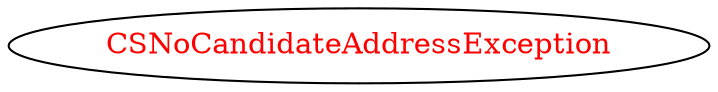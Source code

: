 digraph dependencyGraph {
 concentrate=true;
 ranksep="2.0";
 rankdir="LR"; 
 splines="ortho";
"CSNoCandidateAddressException" [fontcolor="red"];
}